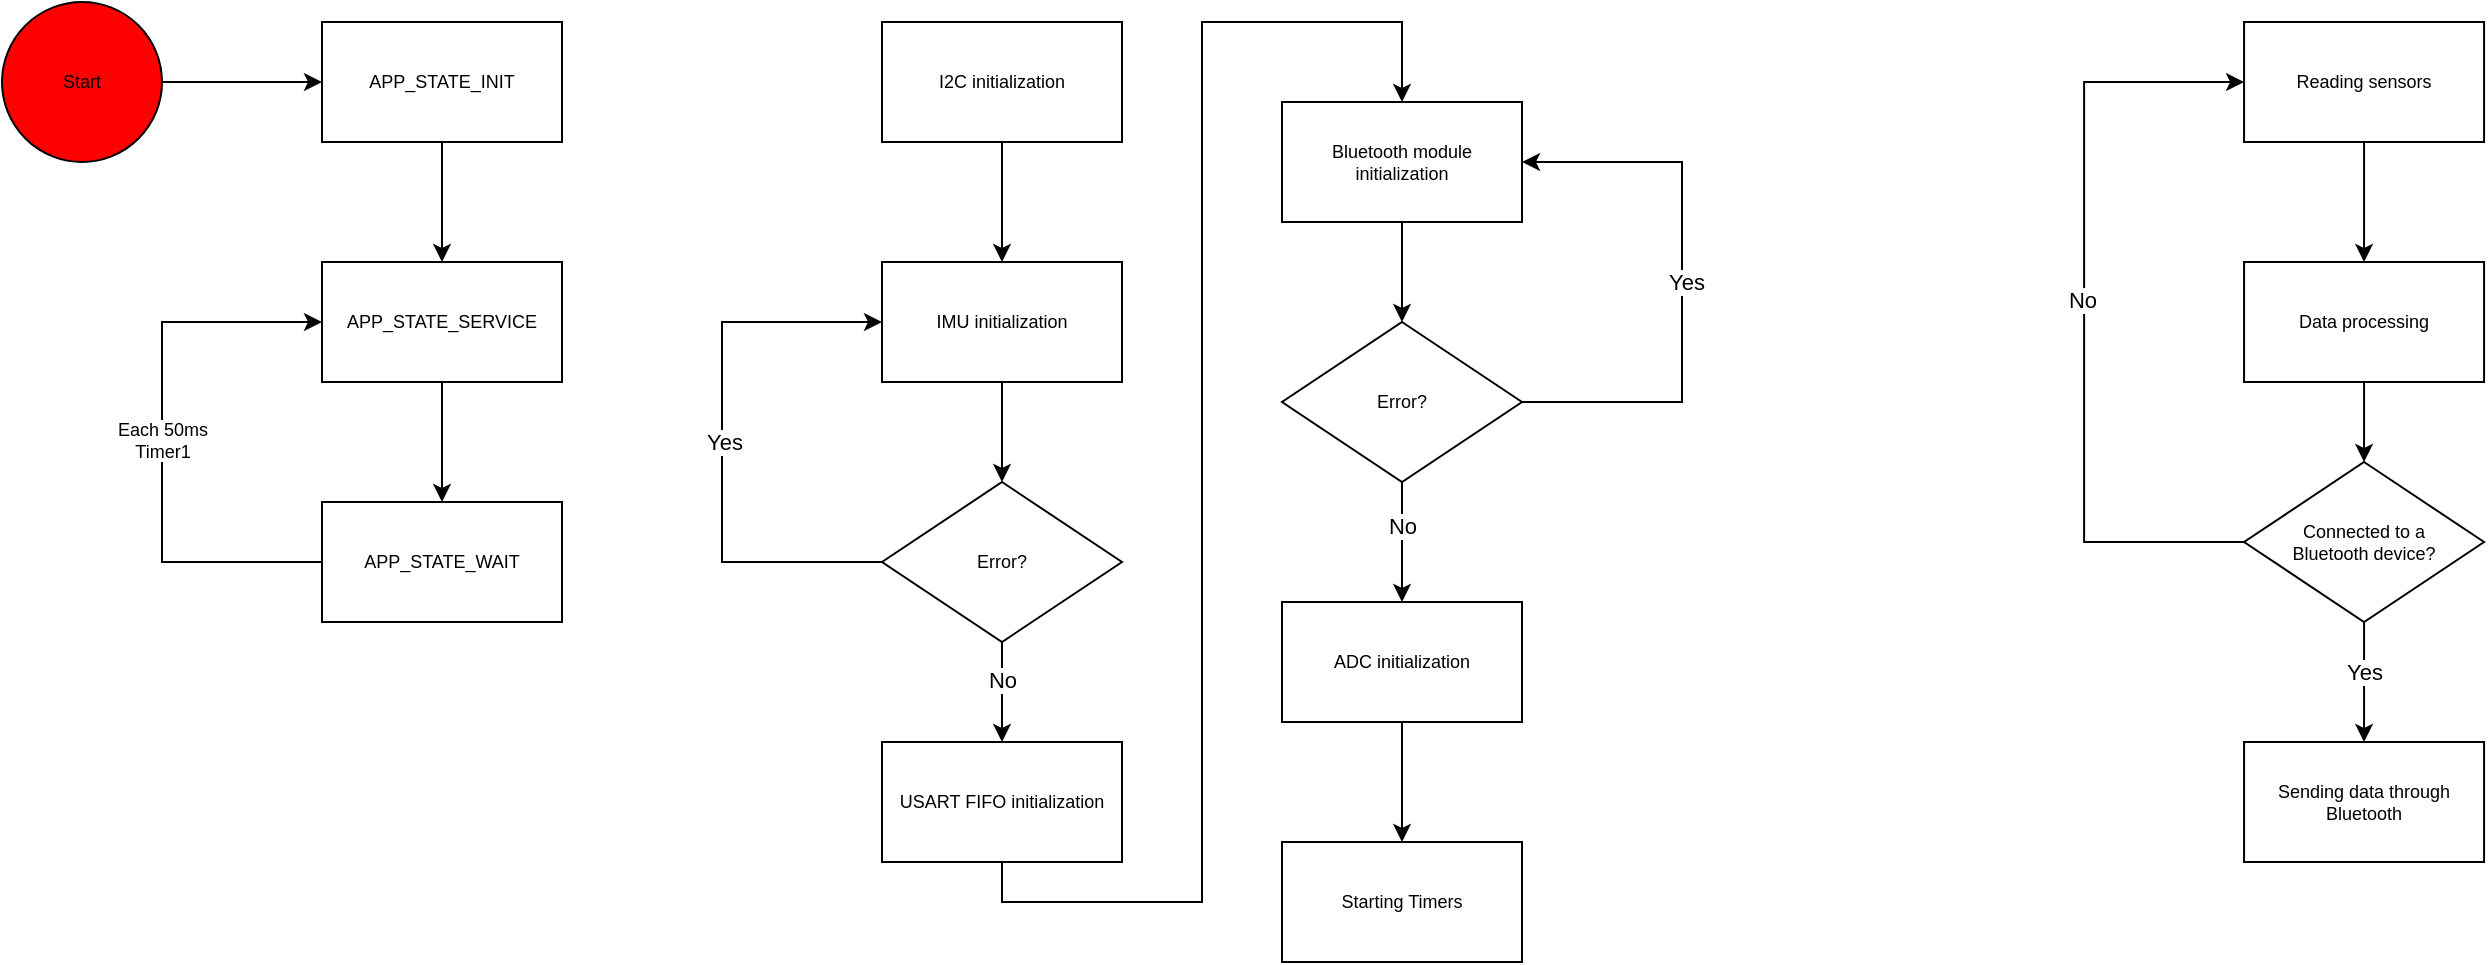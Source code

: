 <mxfile version="21.4.0" type="device">
  <diagram name="Page-1" id="vWuLhQv16h5qngqznyau">
    <mxGraphModel dx="989" dy="567" grid="1" gridSize="10" guides="1" tooltips="1" connect="1" arrows="1" fold="1" page="1" pageScale="1" pageWidth="850" pageHeight="1100" math="0" shadow="0">
      <root>
        <mxCell id="0" />
        <mxCell id="1" parent="0" />
        <mxCell id="ndlDY-9h-RRi1qrIXJlF-3" style="edgeStyle=orthogonalEdgeStyle;rounded=0;orthogonalLoop=1;jettySize=auto;html=1;exitX=0.5;exitY=1;exitDx=0;exitDy=0;entryX=0.5;entryY=0;entryDx=0;entryDy=0;" edge="1" parent="1" source="ndlDY-9h-RRi1qrIXJlF-1" target="ndlDY-9h-RRi1qrIXJlF-2">
          <mxGeometry relative="1" as="geometry" />
        </mxCell>
        <mxCell id="ndlDY-9h-RRi1qrIXJlF-1" value="APP_STATE_INIT" style="rounded=0;whiteSpace=wrap;html=1;fontSize=9;" vertex="1" parent="1">
          <mxGeometry x="200" y="90" width="120" height="60" as="geometry" />
        </mxCell>
        <mxCell id="ndlDY-9h-RRi1qrIXJlF-7" style="edgeStyle=orthogonalEdgeStyle;rounded=0;orthogonalLoop=1;jettySize=auto;html=1;exitX=0.5;exitY=1;exitDx=0;exitDy=0;entryX=0.5;entryY=0;entryDx=0;entryDy=0;" edge="1" parent="1" source="ndlDY-9h-RRi1qrIXJlF-2">
          <mxGeometry relative="1" as="geometry">
            <mxPoint x="260" y="330" as="targetPoint" />
          </mxGeometry>
        </mxCell>
        <mxCell id="ndlDY-9h-RRi1qrIXJlF-2" value="APP_STATE_SERVICE" style="rounded=0;whiteSpace=wrap;html=1;fontSize=9;" vertex="1" parent="1">
          <mxGeometry x="200" y="210" width="120" height="60" as="geometry" />
        </mxCell>
        <mxCell id="ndlDY-9h-RRi1qrIXJlF-5" style="edgeStyle=orthogonalEdgeStyle;rounded=0;orthogonalLoop=1;jettySize=auto;html=1;exitX=1;exitY=0.5;exitDx=0;exitDy=0;entryX=0;entryY=0.5;entryDx=0;entryDy=0;" edge="1" parent="1" source="ndlDY-9h-RRi1qrIXJlF-4" target="ndlDY-9h-RRi1qrIXJlF-1">
          <mxGeometry relative="1" as="geometry" />
        </mxCell>
        <mxCell id="ndlDY-9h-RRi1qrIXJlF-4" value="Start" style="ellipse;whiteSpace=wrap;html=1;fontSize=9;labelBackgroundColor=none;fillColor=#FF0000;" vertex="1" parent="1">
          <mxGeometry x="40" y="80" width="80" height="80" as="geometry" />
        </mxCell>
        <mxCell id="ndlDY-9h-RRi1qrIXJlF-10" style="edgeStyle=orthogonalEdgeStyle;rounded=0;orthogonalLoop=1;jettySize=auto;html=1;exitX=0;exitY=0.5;exitDx=0;exitDy=0;entryX=0;entryY=0.5;entryDx=0;entryDy=0;" edge="1" parent="1" source="ndlDY-9h-RRi1qrIXJlF-8" target="ndlDY-9h-RRi1qrIXJlF-2">
          <mxGeometry relative="1" as="geometry">
            <Array as="points">
              <mxPoint x="120" y="360" />
              <mxPoint x="120" y="240" />
            </Array>
          </mxGeometry>
        </mxCell>
        <mxCell id="ndlDY-9h-RRi1qrIXJlF-11" value="&lt;div style=&quot;font-size: 9px;&quot;&gt;Each 50ms&lt;/div&gt;Timer1" style="edgeLabel;html=1;align=center;verticalAlign=middle;resizable=0;points=[];fontSize=9;" vertex="1" connectable="0" parent="ndlDY-9h-RRi1qrIXJlF-10">
          <mxGeometry x="0.088" relative="1" as="geometry">
            <mxPoint y="11" as="offset" />
          </mxGeometry>
        </mxCell>
        <mxCell id="ndlDY-9h-RRi1qrIXJlF-8" value="&lt;div&gt;APP_STATE_WAIT&lt;/div&gt;" style="rounded=0;whiteSpace=wrap;html=1;fontSize=9;" vertex="1" parent="1">
          <mxGeometry x="200" y="330" width="120" height="60" as="geometry" />
        </mxCell>
        <mxCell id="ndlDY-9h-RRi1qrIXJlF-20" style="edgeStyle=orthogonalEdgeStyle;rounded=0;orthogonalLoop=1;jettySize=auto;html=1;exitX=0.5;exitY=1;exitDx=0;exitDy=0;entryX=0.5;entryY=0;entryDx=0;entryDy=0;" edge="1" parent="1" source="ndlDY-9h-RRi1qrIXJlF-12" target="ndlDY-9h-RRi1qrIXJlF-13">
          <mxGeometry relative="1" as="geometry" />
        </mxCell>
        <mxCell id="ndlDY-9h-RRi1qrIXJlF-12" value="&lt;div&gt;Reading sensors&lt;/div&gt;" style="rounded=0;whiteSpace=wrap;html=1;fontSize=9;" vertex="1" parent="1">
          <mxGeometry x="1161.03" y="90" width="120" height="60" as="geometry" />
        </mxCell>
        <mxCell id="ndlDY-9h-RRi1qrIXJlF-21" style="edgeStyle=orthogonalEdgeStyle;rounded=0;orthogonalLoop=1;jettySize=auto;html=1;exitX=0.5;exitY=1;exitDx=0;exitDy=0;entryX=0.5;entryY=0;entryDx=0;entryDy=0;" edge="1" parent="1" source="ndlDY-9h-RRi1qrIXJlF-13" target="ndlDY-9h-RRi1qrIXJlF-15">
          <mxGeometry relative="1" as="geometry" />
        </mxCell>
        <mxCell id="ndlDY-9h-RRi1qrIXJlF-13" value="Data processing" style="rounded=0;whiteSpace=wrap;html=1;fontSize=9;" vertex="1" parent="1">
          <mxGeometry x="1161.03" y="210" width="120" height="60" as="geometry" />
        </mxCell>
        <mxCell id="ndlDY-9h-RRi1qrIXJlF-14" value="Sending data through Bluetooth" style="rounded=0;whiteSpace=wrap;html=1;fontSize=9;" vertex="1" parent="1">
          <mxGeometry x="1161.03" y="450" width="120" height="60" as="geometry" />
        </mxCell>
        <mxCell id="ndlDY-9h-RRi1qrIXJlF-16" style="edgeStyle=orthogonalEdgeStyle;rounded=0;orthogonalLoop=1;jettySize=auto;html=1;exitX=0;exitY=0.5;exitDx=0;exitDy=0;entryX=0;entryY=0.5;entryDx=0;entryDy=0;" edge="1" parent="1" source="ndlDY-9h-RRi1qrIXJlF-15" target="ndlDY-9h-RRi1qrIXJlF-12">
          <mxGeometry relative="1" as="geometry">
            <mxPoint x="1121.03" y="140" as="targetPoint" />
            <Array as="points">
              <mxPoint x="1081.03" y="350" />
              <mxPoint x="1081.03" y="120" />
            </Array>
          </mxGeometry>
        </mxCell>
        <mxCell id="ndlDY-9h-RRi1qrIXJlF-17" value="&lt;div&gt;No&lt;/div&gt;" style="edgeLabel;html=1;align=center;verticalAlign=middle;resizable=0;points=[];" vertex="1" connectable="0" parent="ndlDY-9h-RRi1qrIXJlF-16">
          <mxGeometry x="0.032" y="1" relative="1" as="geometry">
            <mxPoint as="offset" />
          </mxGeometry>
        </mxCell>
        <mxCell id="ndlDY-9h-RRi1qrIXJlF-18" style="edgeStyle=orthogonalEdgeStyle;rounded=0;orthogonalLoop=1;jettySize=auto;html=1;exitX=0.5;exitY=1;exitDx=0;exitDy=0;entryX=0.5;entryY=0;entryDx=0;entryDy=0;" edge="1" parent="1" source="ndlDY-9h-RRi1qrIXJlF-15" target="ndlDY-9h-RRi1qrIXJlF-14">
          <mxGeometry relative="1" as="geometry" />
        </mxCell>
        <mxCell id="ndlDY-9h-RRi1qrIXJlF-19" value="Yes" style="edgeLabel;html=1;align=center;verticalAlign=middle;resizable=0;points=[];" vertex="1" connectable="0" parent="ndlDY-9h-RRi1qrIXJlF-18">
          <mxGeometry x="-0.169" relative="1" as="geometry">
            <mxPoint as="offset" />
          </mxGeometry>
        </mxCell>
        <mxCell id="ndlDY-9h-RRi1qrIXJlF-15" value="&lt;div&gt;Connected to a &lt;br&gt;&lt;/div&gt;&lt;div&gt;Bluetooth device?&lt;/div&gt;" style="rhombus;whiteSpace=wrap;html=1;fontSize=9;" vertex="1" parent="1">
          <mxGeometry x="1161.03" y="310" width="120" height="80" as="geometry" />
        </mxCell>
        <mxCell id="ndlDY-9h-RRi1qrIXJlF-32" style="edgeStyle=orthogonalEdgeStyle;rounded=0;orthogonalLoop=1;jettySize=auto;html=1;exitX=0.5;exitY=1;exitDx=0;exitDy=0;entryX=0.5;entryY=0;entryDx=0;entryDy=0;" edge="1" parent="1" source="ndlDY-9h-RRi1qrIXJlF-29" target="ndlDY-9h-RRi1qrIXJlF-30">
          <mxGeometry relative="1" as="geometry" />
        </mxCell>
        <mxCell id="ndlDY-9h-RRi1qrIXJlF-29" value="I2C initialization " style="rounded=0;whiteSpace=wrap;html=1;fontSize=9;" vertex="1" parent="1">
          <mxGeometry x="480" y="90" width="120" height="60" as="geometry" />
        </mxCell>
        <mxCell id="ndlDY-9h-RRi1qrIXJlF-41" style="edgeStyle=orthogonalEdgeStyle;rounded=0;orthogonalLoop=1;jettySize=auto;html=1;exitX=0.5;exitY=1;exitDx=0;exitDy=0;entryX=0.5;entryY=0;entryDx=0;entryDy=0;" edge="1" parent="1" source="ndlDY-9h-RRi1qrIXJlF-30" target="ndlDY-9h-RRi1qrIXJlF-38">
          <mxGeometry relative="1" as="geometry" />
        </mxCell>
        <mxCell id="ndlDY-9h-RRi1qrIXJlF-30" value="IMU initialization " style="rounded=0;whiteSpace=wrap;html=1;fontSize=9;" vertex="1" parent="1">
          <mxGeometry x="480" y="210" width="120" height="60" as="geometry" />
        </mxCell>
        <mxCell id="ndlDY-9h-RRi1qrIXJlF-39" style="edgeStyle=orthogonalEdgeStyle;rounded=0;orthogonalLoop=1;jettySize=auto;html=1;exitX=0;exitY=0.5;exitDx=0;exitDy=0;entryX=0;entryY=0.5;entryDx=0;entryDy=0;" edge="1" parent="1" source="ndlDY-9h-RRi1qrIXJlF-38" target="ndlDY-9h-RRi1qrIXJlF-30">
          <mxGeometry relative="1" as="geometry">
            <mxPoint x="430.0" y="240.0" as="targetPoint" />
            <Array as="points">
              <mxPoint x="400" y="360" />
              <mxPoint x="400" y="240" />
            </Array>
          </mxGeometry>
        </mxCell>
        <mxCell id="ndlDY-9h-RRi1qrIXJlF-40" value="Yes" style="edgeLabel;html=1;align=center;verticalAlign=middle;resizable=0;points=[];rotation=0;" vertex="1" connectable="0" parent="ndlDY-9h-RRi1qrIXJlF-39">
          <mxGeometry x="0.07" y="-1" relative="1" as="geometry">
            <mxPoint y="10" as="offset" />
          </mxGeometry>
        </mxCell>
        <mxCell id="ndlDY-9h-RRi1qrIXJlF-44" style="edgeStyle=orthogonalEdgeStyle;rounded=0;orthogonalLoop=1;jettySize=auto;html=1;exitX=0.5;exitY=1;exitDx=0;exitDy=0;entryX=0.5;entryY=0;entryDx=0;entryDy=0;" edge="1" parent="1" source="ndlDY-9h-RRi1qrIXJlF-38" target="ndlDY-9h-RRi1qrIXJlF-43">
          <mxGeometry relative="1" as="geometry" />
        </mxCell>
        <mxCell id="ndlDY-9h-RRi1qrIXJlF-45" value="No" style="edgeLabel;html=1;align=center;verticalAlign=middle;resizable=0;points=[];" vertex="1" connectable="0" parent="ndlDY-9h-RRi1qrIXJlF-44">
          <mxGeometry x="-0.24" relative="1" as="geometry">
            <mxPoint as="offset" />
          </mxGeometry>
        </mxCell>
        <mxCell id="ndlDY-9h-RRi1qrIXJlF-38" value="Error?" style="rhombus;whiteSpace=wrap;html=1;fontSize=9;" vertex="1" parent="1">
          <mxGeometry x="480" y="320" width="120" height="80" as="geometry" />
        </mxCell>
        <mxCell id="ndlDY-9h-RRi1qrIXJlF-47" style="edgeStyle=orthogonalEdgeStyle;rounded=0;orthogonalLoop=1;jettySize=auto;html=1;exitX=0.5;exitY=1;exitDx=0;exitDy=0;entryX=0.5;entryY=0;entryDx=0;entryDy=0;" edge="1" parent="1" source="ndlDY-9h-RRi1qrIXJlF-43" target="ndlDY-9h-RRi1qrIXJlF-46">
          <mxGeometry relative="1" as="geometry">
            <Array as="points">
              <mxPoint x="540" y="530" />
              <mxPoint x="640" y="530" />
              <mxPoint x="640" y="90" />
              <mxPoint x="740" y="90" />
            </Array>
          </mxGeometry>
        </mxCell>
        <mxCell id="ndlDY-9h-RRi1qrIXJlF-43" value="USART FIFO initialization" style="rounded=0;whiteSpace=wrap;html=1;fontSize=9;" vertex="1" parent="1">
          <mxGeometry x="480" y="450" width="120" height="60" as="geometry" />
        </mxCell>
        <mxCell id="ndlDY-9h-RRi1qrIXJlF-50" style="edgeStyle=orthogonalEdgeStyle;rounded=0;orthogonalLoop=1;jettySize=auto;html=1;exitX=0.5;exitY=1;exitDx=0;exitDy=0;entryX=0.5;entryY=0;entryDx=0;entryDy=0;" edge="1" parent="1" source="ndlDY-9h-RRi1qrIXJlF-46" target="ndlDY-9h-RRi1qrIXJlF-48">
          <mxGeometry relative="1" as="geometry" />
        </mxCell>
        <mxCell id="ndlDY-9h-RRi1qrIXJlF-46" value="Bluetooth module initialization" style="rounded=0;whiteSpace=wrap;html=1;fontSize=9;" vertex="1" parent="1">
          <mxGeometry x="680" y="130" width="120" height="60" as="geometry" />
        </mxCell>
        <mxCell id="ndlDY-9h-RRi1qrIXJlF-51" style="edgeStyle=orthogonalEdgeStyle;rounded=0;orthogonalLoop=1;jettySize=auto;html=1;exitX=1;exitY=0.5;exitDx=0;exitDy=0;entryX=1;entryY=0.5;entryDx=0;entryDy=0;" edge="1" parent="1" source="ndlDY-9h-RRi1qrIXJlF-48" target="ndlDY-9h-RRi1qrIXJlF-46">
          <mxGeometry relative="1" as="geometry">
            <Array as="points">
              <mxPoint x="880" y="280" />
              <mxPoint x="880" y="160" />
            </Array>
          </mxGeometry>
        </mxCell>
        <mxCell id="ndlDY-9h-RRi1qrIXJlF-52" value="Yes" style="edgeLabel;html=1;align=center;verticalAlign=middle;resizable=0;points=[];" vertex="1" connectable="0" parent="ndlDY-9h-RRi1qrIXJlF-51">
          <mxGeometry x="0.109" y="-2" relative="1" as="geometry">
            <mxPoint y="15" as="offset" />
          </mxGeometry>
        </mxCell>
        <mxCell id="ndlDY-9h-RRi1qrIXJlF-54" style="edgeStyle=orthogonalEdgeStyle;rounded=0;orthogonalLoop=1;jettySize=auto;html=1;exitX=0.5;exitY=1;exitDx=0;exitDy=0;" edge="1" parent="1" source="ndlDY-9h-RRi1qrIXJlF-48" target="ndlDY-9h-RRi1qrIXJlF-53">
          <mxGeometry relative="1" as="geometry" />
        </mxCell>
        <mxCell id="ndlDY-9h-RRi1qrIXJlF-57" value="No" style="edgeLabel;html=1;align=center;verticalAlign=middle;resizable=0;points=[];" vertex="1" connectable="0" parent="ndlDY-9h-RRi1qrIXJlF-54">
          <mxGeometry x="-0.267" y="-1" relative="1" as="geometry">
            <mxPoint x="1" as="offset" />
          </mxGeometry>
        </mxCell>
        <mxCell id="ndlDY-9h-RRi1qrIXJlF-48" value="Error?" style="rhombus;whiteSpace=wrap;html=1;fontSize=9;" vertex="1" parent="1">
          <mxGeometry x="680" y="240" width="120" height="80" as="geometry" />
        </mxCell>
        <mxCell id="ndlDY-9h-RRi1qrIXJlF-56" style="edgeStyle=orthogonalEdgeStyle;rounded=0;orthogonalLoop=1;jettySize=auto;html=1;exitX=0.5;exitY=1;exitDx=0;exitDy=0;entryX=0.5;entryY=0;entryDx=0;entryDy=0;" edge="1" parent="1" source="ndlDY-9h-RRi1qrIXJlF-53" target="ndlDY-9h-RRi1qrIXJlF-55">
          <mxGeometry relative="1" as="geometry" />
        </mxCell>
        <mxCell id="ndlDY-9h-RRi1qrIXJlF-53" value="ADC initialization" style="rounded=0;whiteSpace=wrap;html=1;fontSize=9;" vertex="1" parent="1">
          <mxGeometry x="680" y="380" width="120" height="60" as="geometry" />
        </mxCell>
        <mxCell id="ndlDY-9h-RRi1qrIXJlF-55" value="Starting Timers" style="rounded=0;whiteSpace=wrap;html=1;fontSize=9;" vertex="1" parent="1">
          <mxGeometry x="680" y="500" width="120" height="60" as="geometry" />
        </mxCell>
      </root>
    </mxGraphModel>
  </diagram>
</mxfile>
